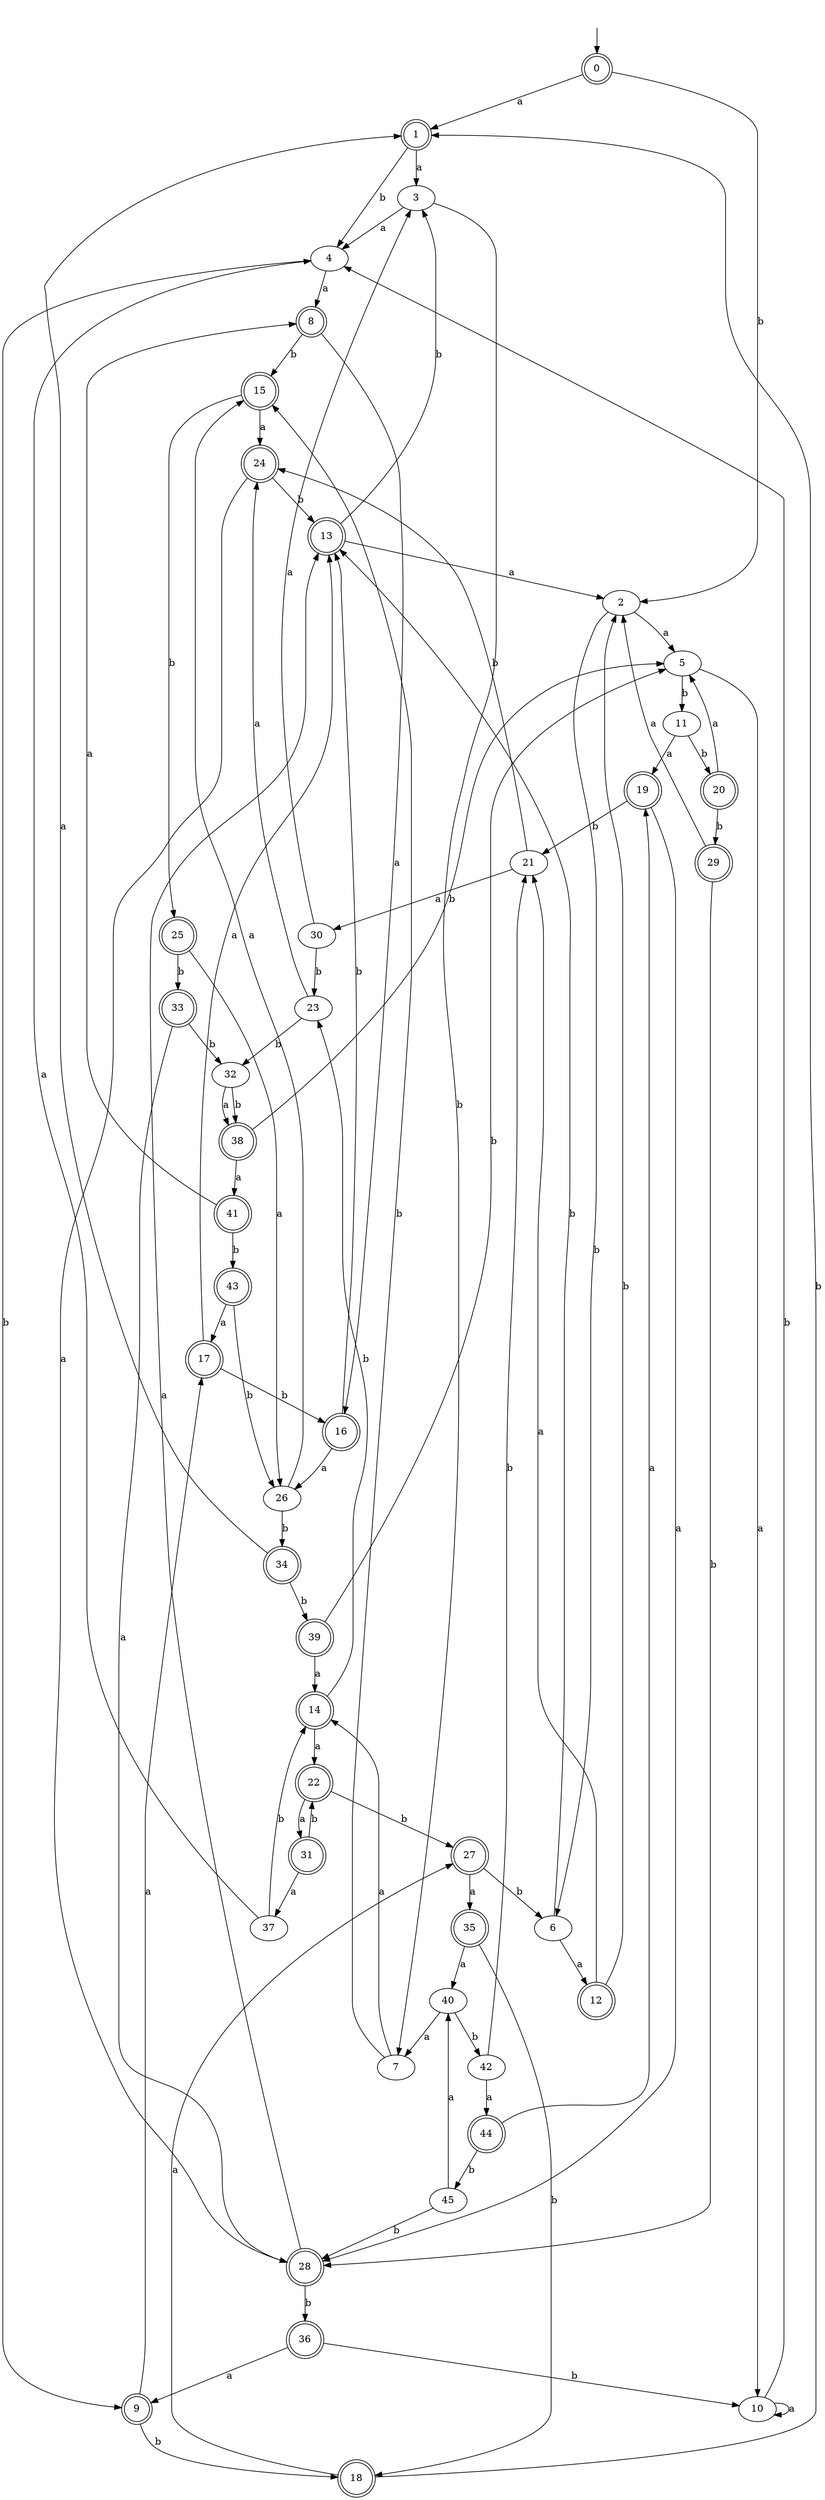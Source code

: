 digraph RandomDFA {
  __start0 [label="", shape=none];
  __start0 -> 0 [label=""];
  0 [shape=circle] [shape=doublecircle]
  0 -> 1 [label="a"]
  0 -> 2 [label="b"]
  1 [shape=doublecircle]
  1 -> 3 [label="a"]
  1 -> 4 [label="b"]
  2
  2 -> 5 [label="a"]
  2 -> 6 [label="b"]
  3
  3 -> 4 [label="a"]
  3 -> 7 [label="b"]
  4
  4 -> 8 [label="a"]
  4 -> 9 [label="b"]
  5
  5 -> 10 [label="a"]
  5 -> 11 [label="b"]
  6
  6 -> 12 [label="a"]
  6 -> 13 [label="b"]
  7
  7 -> 14 [label="a"]
  7 -> 15 [label="b"]
  8 [shape=doublecircle]
  8 -> 16 [label="a"]
  8 -> 15 [label="b"]
  9 [shape=doublecircle]
  9 -> 17 [label="a"]
  9 -> 18 [label="b"]
  10
  10 -> 10 [label="a"]
  10 -> 4 [label="b"]
  11
  11 -> 19 [label="a"]
  11 -> 20 [label="b"]
  12 [shape=doublecircle]
  12 -> 21 [label="a"]
  12 -> 2 [label="b"]
  13 [shape=doublecircle]
  13 -> 2 [label="a"]
  13 -> 3 [label="b"]
  14 [shape=doublecircle]
  14 -> 22 [label="a"]
  14 -> 23 [label="b"]
  15 [shape=doublecircle]
  15 -> 24 [label="a"]
  15 -> 25 [label="b"]
  16 [shape=doublecircle]
  16 -> 26 [label="a"]
  16 -> 13 [label="b"]
  17 [shape=doublecircle]
  17 -> 13 [label="a"]
  17 -> 16 [label="b"]
  18 [shape=doublecircle]
  18 -> 27 [label="a"]
  18 -> 1 [label="b"]
  19 [shape=doublecircle]
  19 -> 28 [label="a"]
  19 -> 21 [label="b"]
  20 [shape=doublecircle]
  20 -> 5 [label="a"]
  20 -> 29 [label="b"]
  21
  21 -> 30 [label="a"]
  21 -> 24 [label="b"]
  22 [shape=doublecircle]
  22 -> 31 [label="a"]
  22 -> 27 [label="b"]
  23
  23 -> 24 [label="a"]
  23 -> 32 [label="b"]
  24 [shape=doublecircle]
  24 -> 28 [label="a"]
  24 -> 13 [label="b"]
  25 [shape=doublecircle]
  25 -> 26 [label="a"]
  25 -> 33 [label="b"]
  26
  26 -> 15 [label="a"]
  26 -> 34 [label="b"]
  27 [shape=doublecircle]
  27 -> 35 [label="a"]
  27 -> 6 [label="b"]
  28 [shape=doublecircle]
  28 -> 13 [label="a"]
  28 -> 36 [label="b"]
  29 [shape=doublecircle]
  29 -> 2 [label="a"]
  29 -> 28 [label="b"]
  30
  30 -> 3 [label="a"]
  30 -> 23 [label="b"]
  31 [shape=doublecircle]
  31 -> 37 [label="a"]
  31 -> 22 [label="b"]
  32
  32 -> 38 [label="a"]
  32 -> 38 [label="b"]
  33 [shape=doublecircle]
  33 -> 28 [label="a"]
  33 -> 32 [label="b"]
  34 [shape=doublecircle]
  34 -> 1 [label="a"]
  34 -> 39 [label="b"]
  35 [shape=doublecircle]
  35 -> 40 [label="a"]
  35 -> 18 [label="b"]
  36 [shape=doublecircle]
  36 -> 9 [label="a"]
  36 -> 10 [label="b"]
  37
  37 -> 4 [label="a"]
  37 -> 14 [label="b"]
  38 [shape=doublecircle]
  38 -> 41 [label="a"]
  38 -> 5 [label="b"]
  39 [shape=doublecircle]
  39 -> 14 [label="a"]
  39 -> 5 [label="b"]
  40
  40 -> 7 [label="a"]
  40 -> 42 [label="b"]
  41 [shape=doublecircle]
  41 -> 8 [label="a"]
  41 -> 43 [label="b"]
  42
  42 -> 44 [label="a"]
  42 -> 21 [label="b"]
  43 [shape=doublecircle]
  43 -> 17 [label="a"]
  43 -> 26 [label="b"]
  44 [shape=doublecircle]
  44 -> 19 [label="a"]
  44 -> 45 [label="b"]
  45
  45 -> 40 [label="a"]
  45 -> 28 [label="b"]
}
